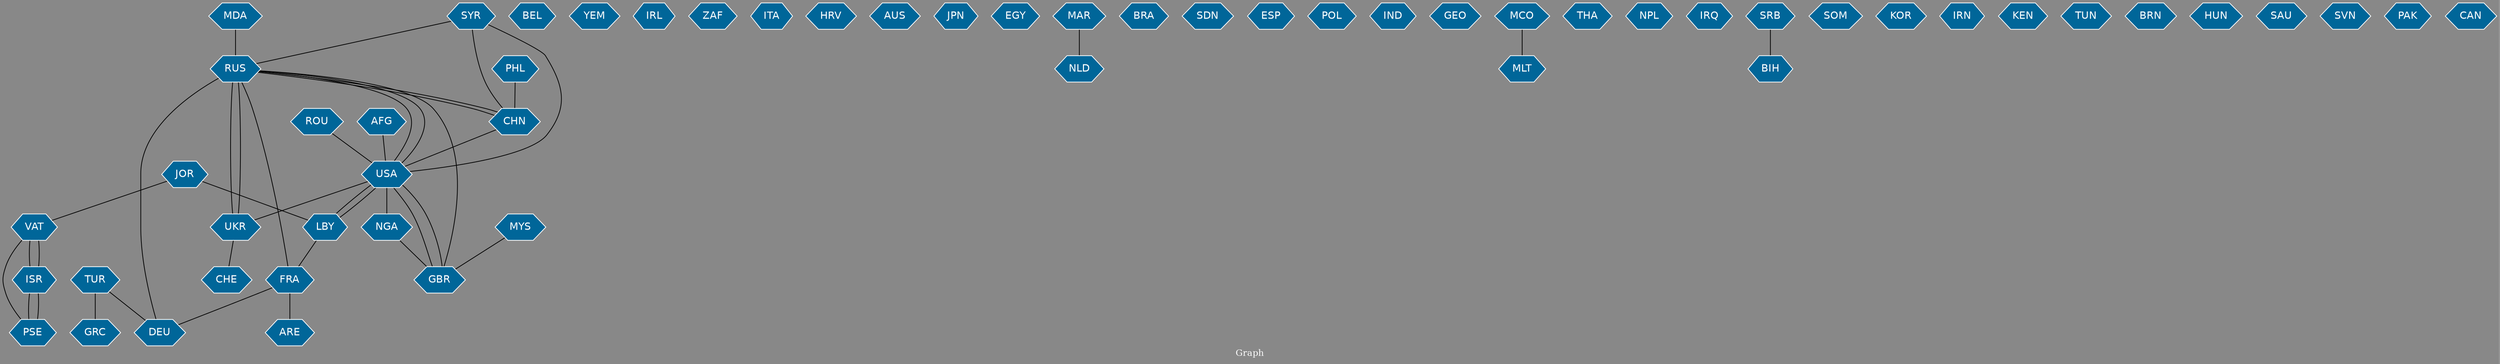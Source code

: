 // Countries together in item graph
graph {
	graph [bgcolor="#888888" fontcolor=white fontsize=12 label="Graph" outputorder=edgesfirst overlap=prism]
	node [color=white fillcolor="#006699" fontcolor=white fontname=Helvetica shape=hexagon style=filled]
	edge [arrowhead=open color=black fontcolor=white fontname=Courier fontsize=12]
		RUS [label=RUS]
		ISR [label=ISR]
		GBR [label=GBR]
		TUR [label=TUR]
		GRC [label=GRC]
		UKR [label=UKR]
		JOR [label=JOR]
		VAT [label=VAT]
		PSE [label=PSE]
		BEL [label=BEL]
		YEM [label=YEM]
		USA [label=USA]
		IRL [label=IRL]
		ZAF [label=ZAF]
		CHE [label=CHE]
		CHN [label=CHN]
		ITA [label=ITA]
		HRV [label=HRV]
		LBY [label=LBY]
		AUS [label=AUS]
		JPN [label=JPN]
		EGY [label=EGY]
		FRA [label=FRA]
		ROU [label=ROU]
		NLD [label=NLD]
		NGA [label=NGA]
		BRA [label=BRA]
		SYR [label=SYR]
		SDN [label=SDN]
		AFG [label=AFG]
		ESP [label=ESP]
		POL [label=POL]
		MYS [label=MYS]
		IND [label=IND]
		GEO [label=GEO]
		MDA [label=MDA]
		MLT [label=MLT]
		THA [label=THA]
		DEU [label=DEU]
		MCO [label=MCO]
		NPL [label=NPL]
		PHL [label=PHL]
		ARE [label=ARE]
		IRQ [label=IRQ]
		SRB [label=SRB]
		SOM [label=SOM]
		KOR [label=KOR]
		IRN [label=IRN]
		BIH [label=BIH]
		KEN [label=KEN]
		TUN [label=TUN]
		BRN [label=BRN]
		MAR [label=MAR]
		HUN [label=HUN]
		SAU [label=SAU]
		SVN [label=SVN]
		PAK [label=PAK]
		CAN [label=CAN]
			ROU -- USA [weight=1]
			FRA -- ARE [weight=1]
			ISR -- PSE [weight=2]
			UKR -- RUS [weight=14]
			JOR -- VAT [weight=1]
			CHN -- USA [weight=1]
			SRB -- BIH [weight=1]
			MYS -- GBR [weight=1]
			RUS -- FRA [weight=1]
			SYR -- USA [weight=1]
			LBY -- FRA [weight=1]
			FRA -- DEU [weight=1]
			TUR -- DEU [weight=1]
			UKR -- CHE [weight=1]
			TUR -- GRC [weight=1]
			ISR -- VAT [weight=1]
			MDA -- RUS [weight=1]
			CHN -- RUS [weight=1]
			AFG -- USA [weight=1]
			USA -- LBY [weight=2]
			JOR -- LBY [weight=1]
			PSE -- VAT [weight=2]
			RUS -- USA [weight=1]
			RUS -- UKR [weight=8]
			USA -- RUS [weight=1]
			SYR -- RUS [weight=1]
			PSE -- ISR [weight=1]
			LBY -- USA [weight=1]
			MAR -- NLD [weight=1]
			SYR -- CHN [weight=1]
			USA -- NGA [weight=1]
			MCO -- MLT [weight=1]
			PHL -- CHN [weight=1]
			GBR -- RUS [weight=1]
			RUS -- DEU [weight=1]
			VAT -- ISR [weight=1]
			USA -- GBR [weight=1]
			NGA -- GBR [weight=1]
			RUS -- CHN [weight=1]
			GBR -- USA [weight=1]
			USA -- UKR [weight=1]
}